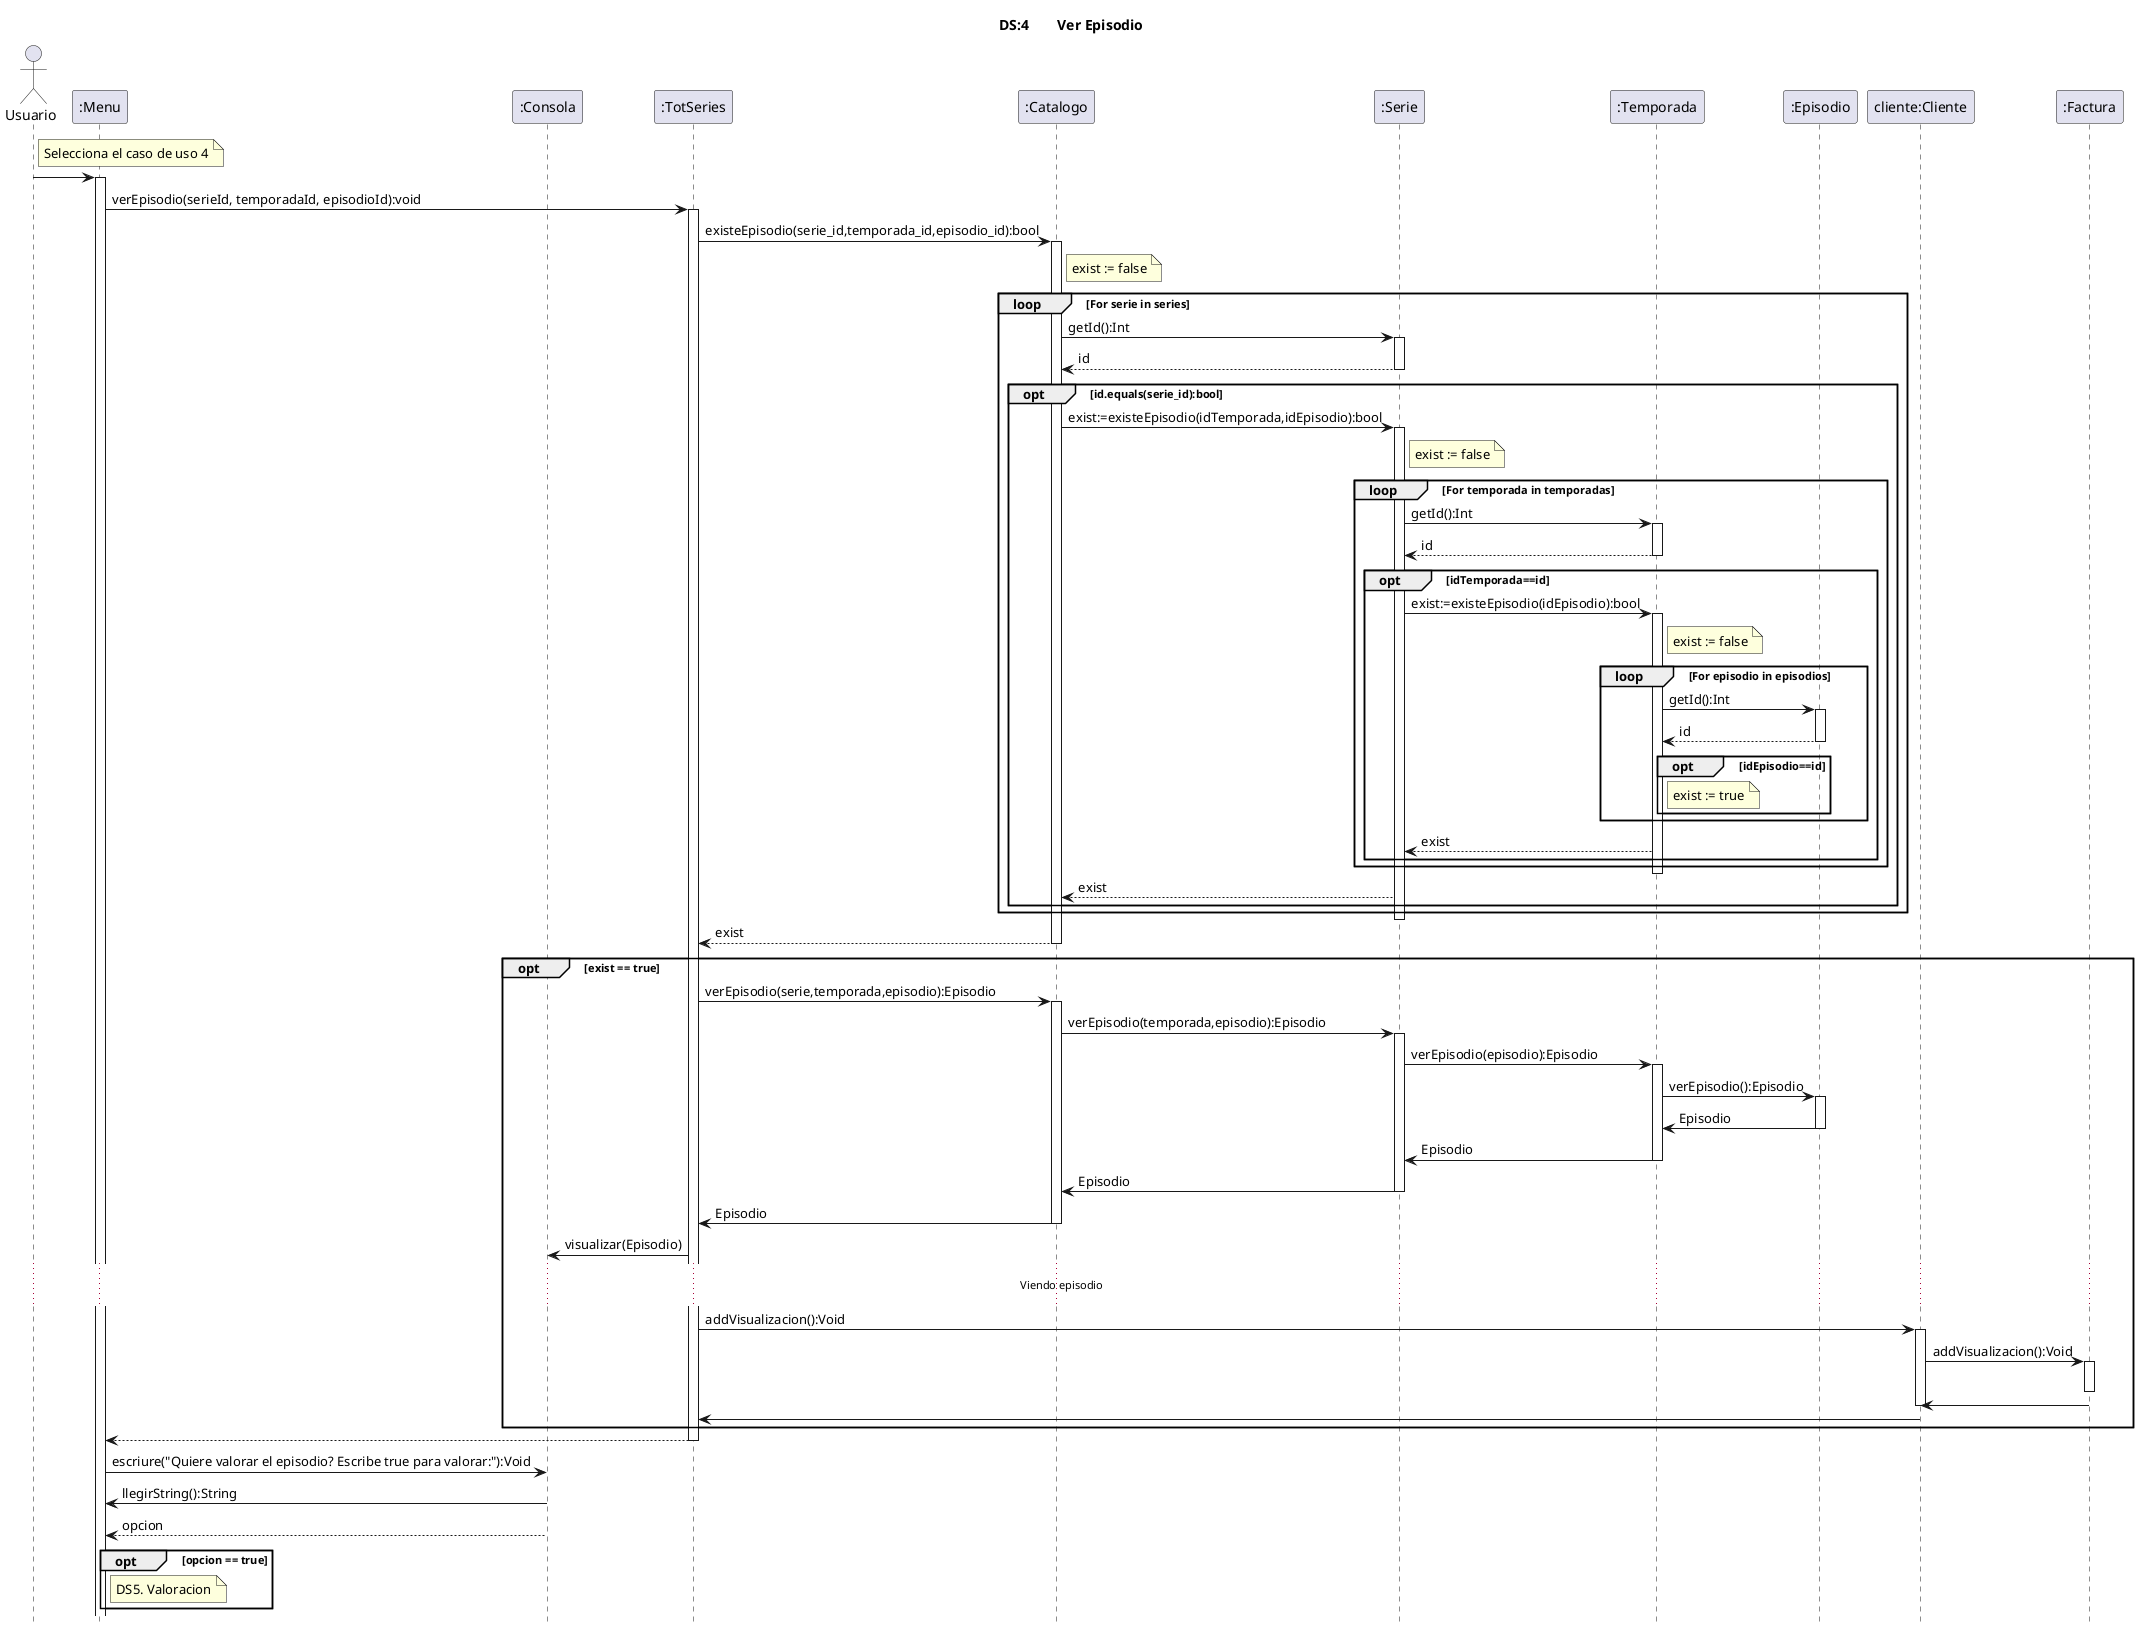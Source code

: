 
@startuml
title	DS:4	Ver Episodio
hide	footbox

actor	Usuario
participant ":Menu" as Menu
participant ":Consola" as Consola
participant ":TotSeries" as TotSeries
participant ":Catalogo" as Catalogo
participant ":Serie" as Serie
participant ":Temporada" as Temporada
participant ":Episodio" as Episodio
participant "cliente:Cliente" as cliente
participant ":Factura" as factura


note right Usuario
            Selecciona el caso de uso 4
        end note
Usuario -> Menu
activate Menu
Menu -> TotSeries:verEpisodio(serieId, temporadaId, episodioId):void
activate TotSeries
TotSeries -> Catalogo:existeEpisodio(serie_id,temporada_id,episodio_id):bool


activate Catalogo 
note right Catalogo
        exist := false
    end note
loop For serie in series

    Catalogo -> Serie:getId():Int
    activate Serie
    Serie --> Catalogo:id
    deactivate Serie


    opt id.equals(serie_id):bool
    Catalogo -> Serie:exist:=existeEpisodio(idTemporada,idEpisodio):bool
    activate Serie
    note right Serie
        exist := false
    end note
    
    loop For temporada in temporadas
        Serie -> Temporada:getId():Int
        activate Temporada
        Temporada --> Serie:id
        deactivate Temporada

        opt idTemporada==id
        Serie -> Temporada:exist:=existeEpisodio(idEpisodio):bool
        activate Temporada
        note right Temporada
            exist := false
        end note

        loop For episodio in episodios
            Temporada -> Episodio:getId():Int
            activate Episodio
            Episodio --> Temporada:id
            deactivate Episodio


            opt idEpisodio==id
                note right Temporada
                    exist := true
                end note
            end opt
        end loop
        Temporada --> Serie:exist
        end opt
    end loop
    deactivate Temporada
    Serie --> Catalogo:exist
    end opt
end loop

deactivate Serie
Catalogo --> TotSeries:exist
deactivate Catalogo
'
opt exist == true
    TotSeries -> Catalogo:verEpisodio(serie,temporada,episodio):Episodio
    activate Catalogo
    Catalogo -> Serie:verEpisodio(temporada,episodio):Episodio
    activate Serie
    Serie -> Temporada:verEpisodio(episodio):Episodio
    activate Temporada
    Temporada->Episodio:verEpisodio():Episodio
    activate Episodio
    Episodio->Temporada:Episodio
    deactivate Episodio
    Temporada->Serie:Episodio
    deactivate Temporada
    Serie -> Catalogo:Episodio
    deactivate Serie
    Catalogo -> TotSeries:Episodio
    deactivate Catalogo
    TotSeries -> Consola : visualizar(Episodio)
    ... Viendo episodio ...
    TotSeries->cliente:addVisualizacion():Void
    activate cliente
    cliente->factura:addVisualizacion():Void
    activate factura
    deactivate factura
    factura->cliente
    deactivate cliente
    cliente->TotSeries
end opt
    TotSeries --> Menu
    deactivate TotSeries
    
    Menu->Consola:escriure("Quiere valorar el episodio? Escribe true para valorar:"):Void
    Consola -> Menu:llegirString():String
    Consola --> Menu:opcion

    opt opcion == true
        note right Menu
        DS5. Valoracion
        end note
     end opt

deactivate TotSeries
@enduml
